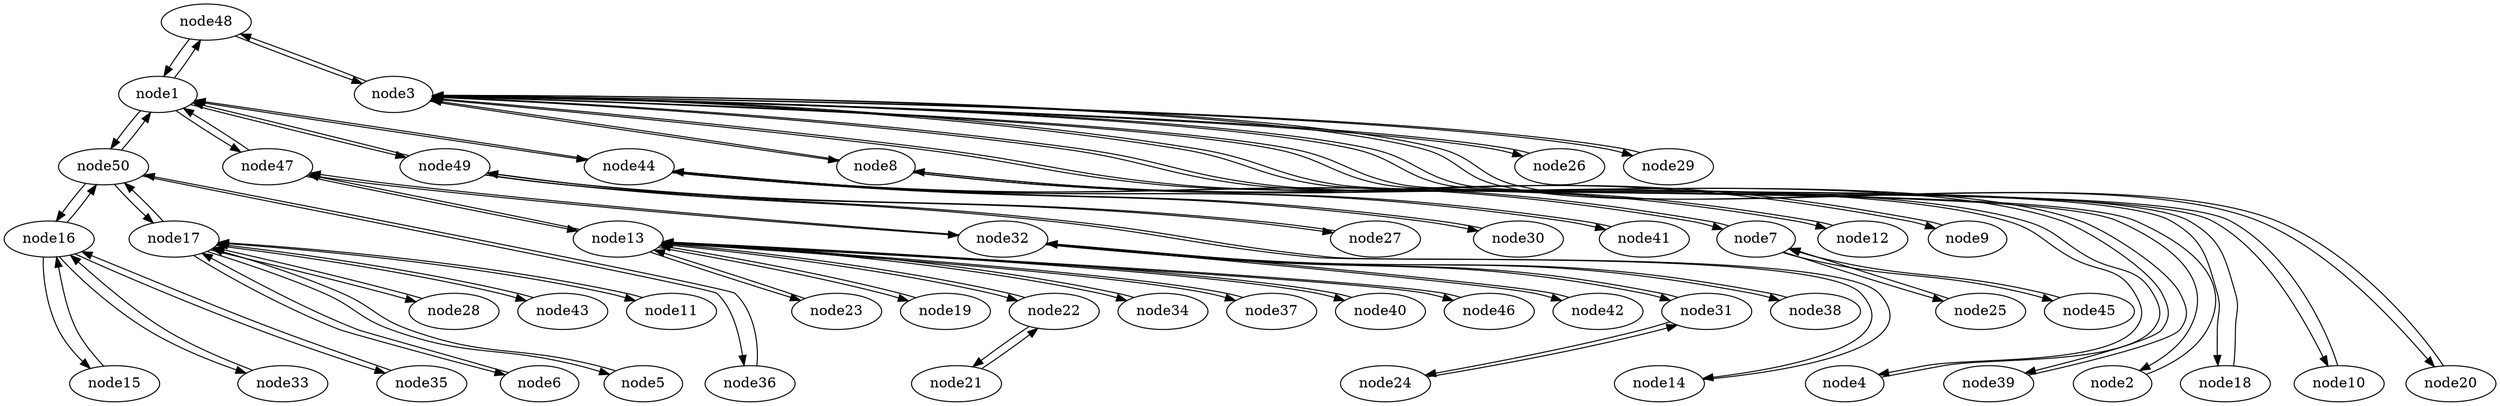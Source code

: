 strict digraph {


	"node48" [  weight=0 ];

	"node48" -> "node1" [  weight=0 ];

	"node48" -> "node3" [  weight=0 ];

	"node50" [  weight=0 ];

	"node50" -> "node1" [  weight=0 ];

	"node50" -> "node16" [  weight=0 ];

	"node50" -> "node17" [  weight=0 ];

	"node50" -> "node36" [  weight=0 ];

	"node15" [  weight=0 ];

	"node15" -> "node16" [  weight=0 ];

	"node23" [  weight=0 ];

	"node23" -> "node13" [  weight=0 ];

	"node8" [  weight=0 ];

	"node8" -> "node12" [  weight=0 ];

	"node8" -> "node3" [  weight=0 ];

	"node8" -> "node9" [  weight=0 ];

	"node13" [  weight=0 ];

	"node13" -> "node19" [  weight=0 ];

	"node13" -> "node22" [  weight=0 ];

	"node13" -> "node23" [  weight=0 ];

	"node13" -> "node34" [  weight=0 ];

	"node13" -> "node37" [  weight=0 ];

	"node13" -> "node40" [  weight=0 ];

	"node13" -> "node46" [  weight=0 ];

	"node13" -> "node47" [  weight=0 ];

	"node14" [  weight=0 ];

	"node14" -> "node49" [  weight=0 ];

	"node4" [  weight=0 ];

	"node4" -> "node3" [  weight=0 ];

	"node16" [  weight=0 ];

	"node16" -> "node15" [  weight=0 ];

	"node16" -> "node33" [  weight=0 ];

	"node16" -> "node35" [  weight=0 ];

	"node16" -> "node50" [  weight=0 ];

	"node6" [  weight=0 ];

	"node6" -> "node17" [  weight=0 ];

	"node42" [  weight=0 ];

	"node42" -> "node32" [  weight=0 ];

	"node17" [  weight=0 ];

	"node17" -> "node5" [  weight=0 ];

	"node17" -> "node6" [  weight=0 ];

	"node17" -> "node28" [  weight=0 ];

	"node17" -> "node43" [  weight=0 ];

	"node17" -> "node50" [  weight=0 ];

	"node17" -> "node11" [  weight=0 ];

	"node34" [  weight=0 ];

	"node34" -> "node13" [  weight=0 ];

	"node3" [  weight=0 ];

	"node3" -> "node39" [  weight=0 ];

	"node3" -> "node4" [  weight=0 ];

	"node3" -> "node2" [  weight=0 ];

	"node3" -> "node18" [  weight=0 ];

	"node3" -> "node48" [  weight=0 ];

	"node3" -> "node8" [  weight=0 ];

	"node3" -> "node10" [  weight=0 ];

	"node3" -> "node20" [  weight=0 ];

	"node3" -> "node26" [  weight=0 ];

	"node3" -> "node29" [  weight=0 ];

	"node29" [  weight=0 ];

	"node29" -> "node3" [  weight=0 ];

	"node20" [  weight=0 ];

	"node20" -> "node3" [  weight=0 ];

	"node40" [  weight=0 ];

	"node40" -> "node13" [  weight=0 ];

	"node10" [  weight=0 ];

	"node10" -> "node3" [  weight=0 ];

	"node28" [  weight=0 ];

	"node28" -> "node17" [  weight=0 ];

	"node37" [  weight=0 ];

	"node37" -> "node13" [  weight=0 ];

	"node1" [  weight=0 ];

	"node1" -> "node49" [  weight=0 ];

	"node1" -> "node50" [  weight=0 ];

	"node1" -> "node44" [  weight=0 ];

	"node1" -> "node47" [  weight=0 ];

	"node1" -> "node48" [  weight=0 ];

	"node43" [  weight=0 ];

	"node43" -> "node17" [  weight=0 ];

	"node44" [  weight=0 ];

	"node44" -> "node30" [  weight=0 ];

	"node44" -> "node41" [  weight=0 ];

	"node44" -> "node7" [  weight=0 ];

	"node44" -> "node1" [  weight=0 ];

	"node18" [  weight=0 ];

	"node18" -> "node3" [  weight=0 ];

	"node9" [  weight=0 ];

	"node9" -> "node8" [  weight=0 ];

	"node11" [  weight=0 ];

	"node11" -> "node17" [  weight=0 ];

	"node27" [  weight=0 ];

	"node27" -> "node49" [  weight=0 ];

	"node36" [  weight=0 ];

	"node36" -> "node50" [  weight=0 ];

	"node39" [  weight=0 ];

	"node39" -> "node3" [  weight=0 ];

	"node25" [  weight=0 ];

	"node25" -> "node7" [  weight=0 ];

	"node12" [  weight=0 ];

	"node12" -> "node8" [  weight=0 ];

	"node45" [  weight=0 ];

	"node45" -> "node7" [  weight=0 ];

	"node32" [  weight=0 ];

	"node32" -> "node31" [  weight=0 ];

	"node32" -> "node38" [  weight=0 ];

	"node32" -> "node42" [  weight=0 ];

	"node32" -> "node47" [  weight=0 ];

	"node46" [  weight=0 ];

	"node46" -> "node13" [  weight=0 ];

	"node19" [  weight=0 ];

	"node19" -> "node13" [  weight=0 ];

	"node5" [  weight=0 ];

	"node5" -> "node17" [  weight=0 ];

	"node38" [  weight=0 ];

	"node38" -> "node32" [  weight=0 ];

	"node2" [  weight=0 ];

	"node2" -> "node3" [  weight=0 ];

	"node47" [  weight=0 ];

	"node47" -> "node1" [  weight=0 ];

	"node47" -> "node13" [  weight=0 ];

	"node47" -> "node32" [  weight=0 ];

	"node30" [  weight=0 ];

	"node30" -> "node44" [  weight=0 ];

	"node41" [  weight=0 ];

	"node41" -> "node44" [  weight=0 ];

	"node21" [  weight=0 ];

	"node21" -> "node22" [  weight=0 ];

	"node22" [  weight=0 ];

	"node22" -> "node21" [  weight=0 ];

	"node22" -> "node13" [  weight=0 ];

	"node26" [  weight=0 ];

	"node26" -> "node3" [  weight=0 ];

	"node31" [  weight=0 ];

	"node31" -> "node24" [  weight=0 ];

	"node31" -> "node32" [  weight=0 ];

	"node33" [  weight=0 ];

	"node33" -> "node16" [  weight=0 ];

	"node49" [  weight=0 ];

	"node49" -> "node1" [  weight=0 ];

	"node49" -> "node14" [  weight=0 ];

	"node49" -> "node27" [  weight=0 ];

	"node7" [  weight=0 ];

	"node7" -> "node25" [  weight=0 ];

	"node7" -> "node44" [  weight=0 ];

	"node7" -> "node45" [  weight=0 ];

	"node35" [  weight=0 ];

	"node35" -> "node16" [  weight=0 ];

	"node24" [  weight=0 ];

	"node24" -> "node31" [  weight=0 ];

}
